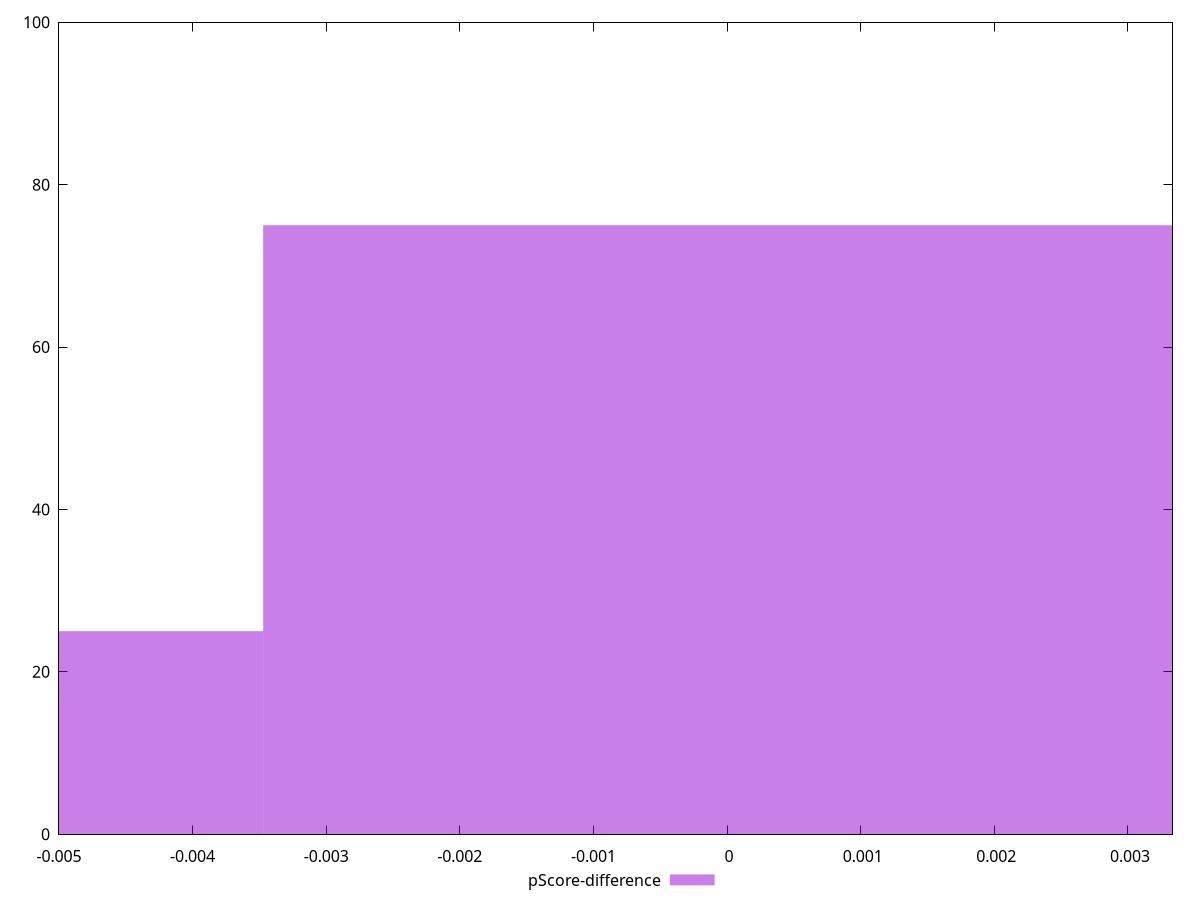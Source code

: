 reset

$pScoreDifference <<EOF
-0.006943876641974982 25
0 75
EOF

set key outside below
set boxwidth 0.006943876641974982
set xrange [-0.0050000000000000044:0.0033333333333332993]
set yrange [0:100]
set trange [0:100]
set style fill transparent solid 0.5 noborder
set terminal svg size 640, 490 enhanced background rgb 'white'
set output "report_00018_2021-02-10T15-25-16.877Z/unused-css-rules/samples/pages/pScore-difference/histogram.svg"

plot $pScoreDifference title "pScore-difference" with boxes

reset
